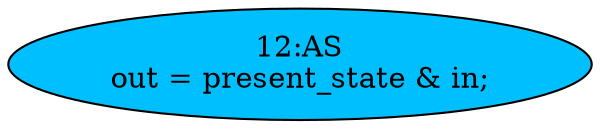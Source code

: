 strict digraph "" {
	node [label="\N"];
	"12:AS"	[ast="<pyverilog.vparser.ast.Assign object at 0x7f8b32f2eed0>",
		def_var="['out']",
		fillcolor=deepskyblue,
		label="12:AS
out = present_state & in;",
		statements="[]",
		style=filled,
		typ=Assign,
		use_var="['present_state', 'in']"];
}
